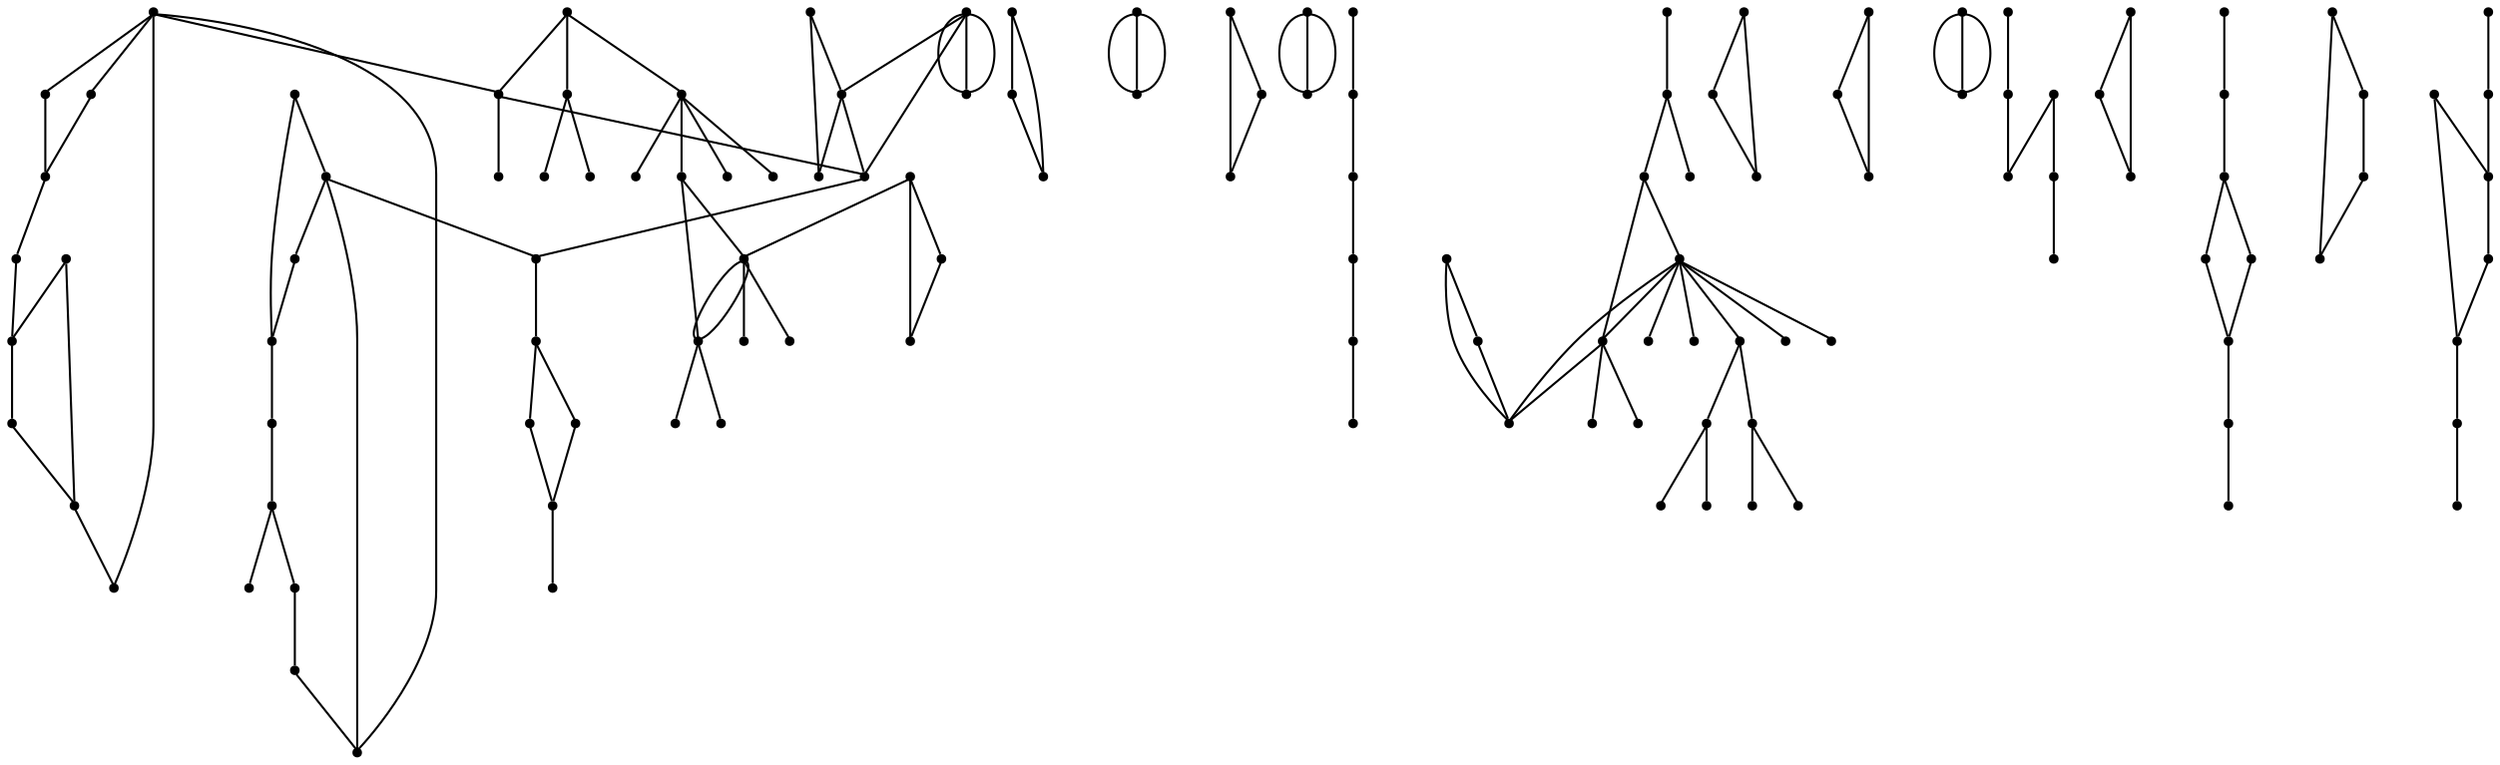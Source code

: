 graph {
  node [shape=point,comment="{\"directed\":false,\"doi\":\"10.1007/11618058_37\",\"figure\":\"?\"}"]

  v0 [pos="1455.0831577034883,1102.9082309077853"]
  v1 [pos="1514.7192405523256,1148.408564568676"]
  v2 [pos="1346.1254360465116,964.5324855113902"]
  v3 [pos="1405.9489825581395,1010.2826833682293"]
  v4 [pos="1338.4365007267443,1180.408729364604"]
  v5 [pos="1278.5503497456393,1134.6585315077646"]
  v6 [pos="1298.304015261628,879.6568924495022"]
  v7 [pos="1254.2958393895349,823.9690614589159"]
  v8 [pos="1011.7506881359011,928.5322047479578"]
  v9 [pos="967.4924600290697,872.9068398063586"]
  v10 [pos="1007.1248251271803,1043.407904622021"]
  v11 [pos="1066.8859738372093,1089.158197846874"]
  v12 [pos="983.9955418786337,749.406152139401"]
  v13 [pos="729.2606581577036,970.4699708882947"]
  v14 [pos="620.5529410428778,1030.1578542677098"]
  v15 [pos="665.1237304687501,741.093589959456"]
  v16 [pos="601.2368391170057,692.2807437099876"]
  v17 [pos="485.4652934229651,1136.471032397866"]
  v18 [pos="438.3315361555232,1077.095669999414"]
  v19 [pos="344.31405795784883,924.1571971185167"]
  v20 [pos="329.18622365552324,831.9691344472358"]
  v21 [pos="265.17432605832124,783.2188178254302"]
  v22 [pos="301.6811137354651,961.3449050207865"]
  v23 [pos="280.42716660610466,675.2181980604984"]
  v24 [pos="344.4390761264535,723.9684511036281"]
  v25 [pos="1490.4646984011629,1108.5332906717406"]
  v26 [pos="1462.2730377906978,1019.5327449123874"]
  v27 [pos="1486.341070130814,953.6513766179032"]
  v28 [pos="1475.461977652616,554.0924282498918"]
  v29 [pos="1431.078683684593,563.7799746623248"]
  v30 [pos="1449.1618368459303,953.6513766179032"]
  v31 [pos="1371.317582667151,542.6548787856818"]
  v32 [pos="1421.3893940770347,515.5297043257954"]
  v33 [pos="1371.317582667151,488.6545212192091"]
  v34 [pos="1394.5719158793606,450.02929945678784"]
  v35 [pos="1365.9416106468022,998.7826678550324"]
  v36 [pos="1291.3027434593023,843.7817027307335"]
  v37 [pos="1276.1759265988371,1024.8463327435306"]
  v38 [pos="1304.4358194040697,957.7142447384363"]
  v39 [pos="1268.408203125,957.7142447384363"]
  v40 [pos="1212.413004178779,1104.5343191204006"]
  v41 [pos="1138.0252543604652,1024.8463327435306"]
  v42 [pos="1179.1568359374999,501.7796394755462"]
  v43 [pos="1148.4011264534884,547.9048879410111"]
  v44 [pos="1175.157113008721,849.4077797535019"]
  v45 [pos="1192.8233375726745,794.2632603370829"]
  v46 [pos="1156.754769258721,794.2632603370829"]
  v47 [pos="1104.0178642805233,557.6549321917694"]
  v48 [pos="1138.025254360465,939.7208119070184"]
  v49 [pos="1178.092051235465,959.0267629219375"]
  v50 [pos="1100.8297420058138,849.4077797535019"]
  v51 [pos="1097.0936319040698,959.0267629219375"]
  v52 [pos="1061.1030250726744,959.0267629219375"]
  v53 [pos="1044.2567473655522,536.4048406384763"]
  v54 [pos="1118.3476108284883,794.2632603370829"]
  v55 [pos="1094.3910837572673,509.40466185523997"]
  v56 [pos="1081.1699037063954,794.2632603370829"]
  v57 [pos="1044.2567473655522,482.4670126996664"]
  v58 [pos="1044.2567314680232,1123.408411979854"]
  v59 [pos="1067.5110805777615,443.90425698623244"]
  v60 [pos="1098.204265079942,440.1542277400415"]
  v61 [pos="1011.5006359011628,1130.5334198636099"]
  v62 [pos="1028.2537699854652,805.0314852916623"]
  v63 [pos="983.9955418786336,789.3438602959857"]
  v64 [pos="984.4956304505813,1046.2829323423239"]
  v65 [pos="967.2424236918605,1074.9080549220107"]
  v66 [pos="754.3278343023256,447.90424579638534"]
  v67 [pos="783.8958393895349,496.6545942075288"]
  v68 [pos="735.1992437318313,482.77943831261587"]
  v69 [pos="710.5696947674419,441.02922926592964"]
  v70 [pos="721.6342319222383,932.3447636218116"]
  v71 [pos="682.0018509265988,911.0320788621797"]
  v72 [pos="667.8742255632267,1089.720678391799"]
  v73 [pos="620.5529410428778,1072.9081876742857"]
  v74 [pos="639.2439203306685,698.468315808206"]
  v75 [pos="626.0539630268895,909.9696156106543"]
  v76 [pos="606.3648891715115,855.2707509223526"]
  v77 [pos="646.1681050145348,855.2707509223526"]
  v78 [pos="523.784928006904,750.9686616762024"]
  v79 [pos="585.4214048873546,482.02949604205355"]
  v80 [pos="559.9166333575581,519.9672097935616"]
  v81 [pos="560.7918241279069,1339.6597064416937"]
  v82 [pos="529.9735737645349,1385.7850184858346"]
  v83 [pos="523.4098655523255,528.0297806202063"]
  v84 [pos="558.416351744186,437.52922316237687"]
  v85 [pos="552.2902230196221,1063.2205776831765"]
  v86 [pos="572.2662472747093,991.5590176557514"]
  v87 [pos="555.2386900436047,1127.893823979846"]
  v88 [pos="518.1588799055232,983.7210702907569"]
  v89 [pos="541.0381268168604,469.3419262326672"]
  v90 [pos="518.6589764262355,431.34165106415844"]
  v91 [pos="485.65284452216565,1395.472564898268"]
  v92 [pos="528.0357206122819,1285.596851036896"]
  v93 [pos="542.5988826308139,691.9862154942799"]
  v94 [pos="509.8129474018896,690.631544648714"]
  v95 [pos="472.7129315043605,909.9696156106543"]
  v96 [pos="506.90679165152613,1324.15960675033"]
  v97 [pos="479.77674418604647,1278.034294706189"]
  v98 [pos="493.4667980105378,434.4666701377612"]
  v99 [pos="425.89171965843025,1374.409903281274"]
  v100 [pos="476.0260481013808,1347.2848241894012"]
  v101 [pos="542.5988826308139,838.2039455015838"]
  v102 [pos="472.7129315043605,824.7190673081541"]
  v103 [pos="508.50146484375,838.2039455015838"]
  v104 [pos="425.89171965843025,1320.284613616827"]
  v105 [pos="474.2132131177325,466.15440932073966"]
  v106 [pos="421.64094295058135,750.9686616762024"]
  v107 [pos="435.9956645167151,838.2039455015838"]
  v108 [pos="400.66346974927325,838.2039455015838"]
  v109 [pos="449.20856195494184,1281.846853580043"]
  v110 [pos="440.3423351199128,690.631544648714"]
  v111 [pos="401.93517668968025,691.9862154942799"]
  v112 [pos="408.20091751453486,972.9700115786472"]
  v113 [pos="383.8838980741279,1009.595238935992"]
  v114 [pos="393.8857648982558,476.46696590576107"]
  v115 [pos="365.38046988553776,519.0297104293481"]
  v116 [pos="348.81487100290695,1017.2202613156859"]
  v117 [pos="324.49785951126455,528.0297806202063"]
  v118 [pos="363.6926451217297,426.59165640476726"]
  v119 [pos="344.12650685864827,462.2168547702356"]
  v120 [pos="319.12185569585756,419.5916124083235"]
  v121 [pos="269.3000965207122,508.5296603293516"]
  v122 [pos="315.62121184593025,483.52950774052965"]
  v123 [pos="319.9344976380814,927.2822161921194"]
  v124 [pos="269.48762774800144,457.90431318978176"]
  v125 [pos="301.6811137354651,711.7183661625172"]
  v126 [pos="290.80409588481103,423.1541163502013"]

  v0 -- v1 [id="-1",pos="1455.0831577034883,1102.9082309077853 1465.59765625,1126.1876266357053 1494.394694767442,1139.4002927286379 1514.7192405523256,1148.408564568676"]
  v91 -- v126 [id="-2",pos="485.65284452216565,1395.472564898268 240.34469476744187,1393.418465040074 240.34469476744187,1393.418465040074 240.34469476744187,1393.418465040074 240.34469476744187,419.6083018107247 240.34469476744187,419.6083018107247 240.34469476744187,419.6083018107247 290.80409588481103,423.1541163502013 290.80409588481103,423.1541163502013 290.80409588481103,423.1541163502013"]
  v91 -- v26 [id="-3",pos="485.65284452216565,1395.472564898268 1479.2418059593024,1393.418465040074 1479.2418059593024,1393.418465040074 1479.2418059593024,1393.418465040074 1462.2730377906978,1019.5327449123874 1462.2730377906978,1019.5327449123874 1462.2730377906978,1019.5327449123874"]
  v120 -- v28 [id="-6",pos="319.12185569585756,419.5916124083235 1479.2418059593024,419.6083018107247 1479.2418059593024,419.6083018107247 1479.2418059593024,419.6083018107247 1475.461977652616,554.0924282498918 1475.461977652616,554.0924282498918 1475.461977652616,554.0924282498918"]
  v21 -- v25 [id="-8",pos="265.17432605832124,783.2188178254302 267.7539743822674,1194.929653869758 267.7539743822674,1194.929653869758 267.7539743822674,1194.929653869758 1488.4310864825582,1194.929653869758 1488.4310864825582,1194.929653869758 1488.4310864825582,1194.929653869758 1490.4646984011629,1108.5332906717406 1490.4646984011629,1108.5332906717406 1490.4646984011629,1108.5332906717406"]
  v2 -- v3 [id="-14",pos="1346.1254360465116,964.5324855113902 1375.839316860465,963.1740635239513 1403.5194585755814,972.5116093260293 1405.9489825581395,1010.2826833682293"]
  v4 -- v5 [id="-15",pos="1338.4365007267443,1180.408729364604 1309.0976744186046,1180.462961975073 1281.6926235465116,1171.2420194644376 1278.5503497456393,1134.6585315077646"]
  v4 -- v5 [id="-16",pos="1338.4365007267443,1180.408729364604 1337.1570675872092,1177.0045363255024 1335.5400981104651,1175.8046795555433 1333.4063953488371,1174.5796456299618 1325.6841388081396,1169.8003094116825 1318.6285610465115,1164.8129437661403 1311.3314680232559,1159.400363936755 1301.0045603197675,1151.7711771537952 1291.3360646802325,1143.4250772223586 1278.5503497456393,1134.6585315077646"]
  v124 -- v126 [id="-17",pos="269.48762774800144,457.90431318978176 290.80409588481103,423.1541163502013 290.80409588481103,423.1541163502013 290.80409588481103,423.1541163502013"]
  v6 -- v7 [id="-18",pos="1298.304015261628,879.6568924495022 1285.8099563953488,871.181823174177 1276.6124091569768,865.8443933396037 1267.9983648255813,856.2984366382077 1262.7515443313953,850.5108697788722 1258.8925145348837,844.15249356808 1256.1795058139535,836.8483209758807 1255.237609011628,834.2816498332753 1254.6249818313954,831.9858238496369 1253.8832667151162,829.3816412883012 1253.8124273255814,828.1899225888463 1253.4456395348836,828.0899769104669 1254.2958393895349,823.9690614589159"]
  v5 -- v4 [id="-19",pos="1278.5503497456393,1134.6585315077646 1309.1893713662791,1133.3000459416498 1335.5442950581396,1144.0501827629603 1338.4365007267443,1180.408729364604"]
  v95 -- v71 [id="-20",pos="472.7129315043605,909.9696156106543 279.076925872093,892.8903805587639 279.076925872093,892.8903805587639 279.076925872093,892.8903805587639 279.076925872093,1154.1502912027497 279.076925872093,1154.1502912027497 279.076925872093,1154.1502912027497 682.3602925145349,1154.1502912027497 682.3602925145349,1154.1502912027497 682.3602925145349,1154.1502912027497 682.0018509265988,911.0320788621797 682.0018509265988,911.0320788621797 682.0018509265988,911.0320788621797"]
  v75 -- v71 [id="-21",pos="626.0539630268895,909.9696156106543 682.3602925145349,892.8903805587639 682.3602925145349,892.8903805587639 682.3602925145349,892.8903805587639 682.0018509265988,911.0320788621797 682.0018509265988,911.0320788621797 682.0018509265988,911.0320788621797"]
  v95 -- v75 [id="-23",pos="472.7129315043605,909.9696156106543 626.0539630268895,909.9696156106543 626.0539630268895,909.9696156106543 626.0539630268895,909.9696156106543"]
  v126 -- v120 [id="-24",pos="290.80409588481103,423.1541163502013 319.12185569585756,419.5916124083235 319.12185569585756,419.5916124083235 319.12185569585756,419.5916124083235"]
  v22 -- v123 [id="-29",pos="301.6811137354651,961.3449050207865 319.9344976380814,927.2822161921194 319.9344976380814,927.2822161921194 319.9344976380814,927.2822161921194"]
  v125 -- v24 [id="-30",pos="301.6811137354651,711.7183661625172 344.4390761264535,723.9684511036281 344.4390761264535,723.9684511036281 344.4390761264535,723.9684511036281"]
  v125 -- v23 [id="-32",pos="301.6811137354651,711.7183661625172 280.42716660610466,675.2181980604984 280.42716660610466,675.2181980604984 280.42716660610466,675.2181980604984"]
  v122 -- v124 [id="-33",pos="315.62121184593025,483.52950774052965 269.48762774800144,457.90431318978176 269.48762774800144,457.90431318978176 269.48762774800144,457.90431318978176"]
  v120 -- v118 [id="-34",pos="319.12185569585756,419.5916124083235 363.6926451217297,426.59165640476726 363.6926451217297,426.59165640476726 363.6926451217297,426.59165640476726"]
  v123 -- v19 [id="-35",pos="319.9344976380814,927.2822161921194 344.31405795784883,924.1571971185167 344.31405795784883,924.1571971185167 344.31405795784883,924.1571971185167"]
  v117 -- v122 [id="-36",pos="324.49785951126455,528.0297806202063 315.62121184593025,483.52950774052965 315.62121184593025,483.52950774052965 315.62121184593025,483.52950774052965"]
  v117 -- v121 [id="-37",pos="324.49785951126455,528.0297806202063 269.3000965207122,508.5296603293516 269.3000965207122,508.5296603293516 269.3000965207122,508.5296603293516"]
  v119 -- v114 [id="-42",pos="344.12650685864827,462.2168547702356 393.8857648982558,476.46696590576107 393.8857648982558,476.46696590576107 393.8857648982558,476.46696590576107"]
  v119 -- v120 [id="-43",pos="344.12650685864827,462.2168547702356 319.12185569585756,419.5916124083235 319.12185569585756,419.5916124083235 319.12185569585756,419.5916124083235"]
  v115 -- v117 [id="-45",pos="365.38046988553776,519.0297104293481 324.49785951126455,528.0297806202063 324.49785951126455,528.0297806202063 324.49785951126455,528.0297806202063"]
  v118 -- v114 [id="-47",pos="363.6926451217297,426.59165640476726 393.8857648982558,476.46696590576107 393.8857648982558,476.46696590576107 393.8857648982558,476.46696590576107"]
  v114 -- v115 [id="-48",pos="393.8857648982558,476.46696590576107 365.38046988553776,519.0297104293481 365.38046988553776,519.0297104293481 365.38046988553776,519.0297104293481"]
  v8 -- v9 [id="-49",pos="1011.7506881359011,928.5322047479578 975.2726305365284,928.9717505654064 963.6584675810182,906.2001600651884 967.4924600290697,872.9068398063586"]
  v112 -- v19 [id="-50",pos="408.20091751453486,972.9700115786472 408.99274164244184,968.05334542061 408.99274164244184,968.05334542061 408.99274164244184,968.05334542061 407.6216433502907,965.5407161524463 406.1047011264535,962.6616193968916 404.47940134447674,960.3407434149825 399.3576308139535,952.3073234111984 392.1562727107558,945.4156492676793 384.3715070857558,939.9906080178345 371.24822401889537,930.9947340195802 357.8915652252907,926.7780690822534 344.31405795784883,924.1571971185167"]
  v112 -- v113 [id="-53",pos="408.20091751453486,972.9700115786472 383.8838980741279,1009.595238935992 383.8838980741279,1009.595238935992 383.8838980741279,1009.595238935992"]
  v106 -- v111 [id="-54",pos="421.64094295058135,750.9686616762024 401.93517668968025,691.9862154942799 401.93517668968025,691.9862154942799 401.93517668968025,691.9862154942799"]
  v99 -- v104 [id="-55",pos="425.89171965843025,1374.409903281274 425.89171965843025,1320.284613616827 425.89171965843025,1320.284613616827 425.89171965843025,1320.284613616827"]
  v104 -- v109 [id="-56",pos="425.89171965843025,1320.284613616827 449.20856195494184,1281.846853580043 449.20856195494184,1281.846853580043 449.20856195494184,1281.846853580043"]
  v106 -- v110 [id="-57",pos="421.64094295058135,750.9686616762024 440.3423351199128,690.631544648714 440.3423351199128,690.631544648714 440.3423351199128,690.631544648714"]
  v8 -- v9 [id="-65",pos="1011.7506881359011,928.5322047479578 1012.5842114825581,924.5196273599936 1013.1759811046511,921.6447267970425 1013.1759811046511,919.3112622373224 1013.2968023255813,910.3279768168791 1007.7916151889535,902.186218749508 1001.9322311046511,895.844500151779 994.810074491279,888.2319709818826 986.5085119912791,882.4569927003582 977.5610010901163,877.2193813868126 974.7938135901163,875.598506625614 972.0391533430233,874.0152704404974 967.4924600290697,872.9068398063586"]
  v109 -- v97 [id="-66",pos="449.20856195494184,1281.846853580043 479.77674418604647,1278.034294706189 479.77674418604647,1278.034294706189 479.77674418604647,1278.034294706189"]
  v8 -- v9 [id="-67",pos="1011.7506881359011,928.5322047479578 1000.9153615552325,921.9863986008662 991.3594204215116,913.3320692490839 983.4704305959302,903.2320879666461 978.0694040697674,896.4153095032358 972.7267532703488,888.3485742733252 969.601171875,880.1736281371793 968.8677234738371,878.2402006056799 967.7508266715116,875.3569076575214 967.4924600290697,872.9068398063586"]
  v102 -- v106 [id="-69",pos="472.7129315043605,824.7190673081541 421.64094295058135,750.9686616762024 421.64094295058135,750.9686616762024 421.64094295058135,750.9686616762024"]
  v95 -- v102 [id="-70",pos="472.7129315043605,909.9696156106543 472.7129315043605,824.7190673081541 472.7129315043605,824.7190673081541 472.7129315043605,824.7190673081541"]
  v105 -- v98 [id="-71",pos="474.2132131177325,466.15440932073966 493.4667980105378,434.4666701377612 493.4667980105378,434.4666701377612 493.4667980105378,434.4666701377612"]
  v100 -- v104 [id="-72",pos="476.0260481013808,1347.2848241894012 425.89171965843025,1320.284613616827 425.89171965843025,1320.284613616827 425.89171965843025,1320.284613616827"]
  v95 -- v103 [id="-73",pos="472.7129315043605,909.9696156106543 508.50146484375,838.2039455015838 508.50146484375,838.2039455015838 508.50146484375,838.2039455015838"]
  v102 -- v78 [id="-74",pos="472.7129315043605,824.7190673081541 523.784928006904,750.9686616762024 523.784928006904,750.9686616762024 523.784928006904,750.9686616762024"]
  v97 -- v92 [id="-75",pos="479.77674418604647,1278.034294706189 528.0357206122819,1285.596851036896 528.0357206122819,1285.596851036896 528.0357206122819,1285.596851036896"]
  v95 -- v101 [id="-76",pos="472.7129315043605,909.9696156106543 542.5988826308139,838.2039455015838 542.5988826308139,838.2039455015838 542.5988826308139,838.2039455015838"]
  v91 -- v100 [id="-77",pos="485.65284452216565,1395.472564898268 476.0260481013808,1347.2848241894012 476.0260481013808,1347.2848241894012 476.0260481013808,1347.2848241894012"]
  v91 -- v99 [id="-84",pos="485.65284452216565,1395.472564898268 425.89171965843025,1374.409903281274 425.89171965843025,1374.409903281274 425.89171965843025,1374.409903281274"]
  v98 -- v90 [id="-85",pos="493.4667980105378,434.4666701377612 518.6589764262355,431.34165106415844 518.6589764262355,431.34165106415844 518.6589764262355,431.34165106415844"]
  v10 -- v11 [id="-86",pos="1007.1248251271803,1043.407904622021 1033.7089752906977,1047.9413503115902 1056.8716115552324,1060.995578344395 1066.8859738372093,1089.158197846874"]
  v96 -- v81 [id="-87",pos="506.90679165152613,1324.15960675033 560.7918241279069,1339.6597064416937 560.7918241279069,1339.6597064416937 560.7918241279069,1339.6597064416937"]
  v88 -- v95 [id="-89",pos="518.1588799055232,983.7210702907569 472.7129315043605,909.9696156106543 472.7129315043605,909.9696156106543 472.7129315043605,909.9696156106543"]
  v78 -- v94 [id="-90",pos="523.784928006904,750.9686616762024 509.8129474018896,690.631544648714 509.8129474018896,690.631544648714 509.8129474018896,690.631544648714"]
  v90 -- v84 [id="-91",pos="518.6589764262355,431.34165106415844 558.416351744186,437.52922316237687 558.416351744186,437.52922316237687 558.416351744186,437.52922316237687"]
  v88 -- v75 [id="-92",pos="518.1588799055232,983.7210702907569 626.0539630268895,909.9696156106543 626.0539630268895,909.9696156106543 626.0539630268895,909.9696156106543"]
  v78 -- v93 [id="-93",pos="523.784928006904,750.9686616762024 542.5988826308139,691.9862154942799 542.5988826308139,691.9862154942799 542.5988826308139,691.9862154942799"]
  v92 -- v81 [id="-94",pos="528.0357206122819,1285.596851036896 560.7918241279069,1339.6597064416937 560.7918241279069,1339.6597064416937 560.7918241279069,1339.6597064416937"]
  v82 -- v91 [id="-95",pos="529.9735737645349,1385.7850184858346 485.65284452216565,1395.472564898268 485.65284452216565,1395.472564898268 485.65284452216565,1395.472564898268"]
  v89 -- v79 [id="-96",pos="541.0381268168604,469.3419262326672 585.4214048873546,482.02949604205355 585.4214048873546,482.02949604205355 585.4214048873546,482.02949604205355"]
  v96 -- v97 [id="-97",pos="506.90679165152613,1324.15960675033 479.77674418604647,1278.034294706189 479.77674418604647,1278.034294706189 479.77674418604647,1278.034294706189"]
  v89 -- v90 [id="-98",pos="541.0381268168604,469.3419262326672 518.6589764262355,431.34165106415844 518.6589764262355,431.34165106415844 518.6589764262355,431.34165106415844"]
  v85 -- v88 [id="-99",pos="552.2902230196221,1063.2205776831765 518.1588799055232,983.7210702907569 518.1588799055232,983.7210702907569 518.1588799055232,983.7210702907569"]
  v95 -- v108 [id="-101",pos="472.7129315043605,909.9696156106543 400.66346974927325,838.2039455015838 400.66346974927325,838.2039455015838 400.66346974927325,838.2039455015838"]
  v87 -- v85 [id="-102",pos="555.2386900436047,1127.893823979846 552.2902230196221,1063.2205776831765 552.2902230196221,1063.2205776831765 552.2902230196221,1063.2205776831765"]
  v85 -- v86 [id="-103",pos="552.2902230196221,1063.2205776831765 572.2662472747093,991.5590176557514 572.2662472747093,991.5590176557514 572.2662472747093,991.5590176557514"]
  v84 -- v79 [id="-104",pos="558.416351744186,437.52922316237687 585.4214048873546,482.02949604205355 585.4214048873546,482.02949604205355 585.4214048873546,482.02949604205355"]
  v80 -- v83 [id="-105",pos="559.9166333575581,519.9672097935616 523.4098655523255,528.0297806202063 523.4098655523255,528.0297806202063 523.4098655523255,528.0297806202063"]
  v81 -- v82 [id="-106",pos="560.7918241279069,1339.6597064416937 529.9735737645349,1385.7850184858346 529.9735737645349,1385.7850184858346 529.9735737645349,1385.7850184858346"]
  v95 -- v107 [id="-107",pos="472.7129315043605,909.9696156106543 435.9956645167151,838.2039455015838 435.9956645167151,838.2039455015838 435.9956645167151,838.2039455015838"]
  v13 -- v71 [id="-109",pos="729.2606581577036,970.4699708882947 716.1498546511627,961.7865225029897 705.5979015261628,955.7073838363718 696.7254269622093,945.7364672658362 691.4911337209302,940.0822884683581 686.7277252906977,932.2863983974145 684.1689226017442,924.9738334200077 683.1187318313954,922.2779704081486 682.5561500726744,919.6946416524798 681.785183502907,916.9321481883678 681.5392805232558,915.9488403882307 681.5392805232558,915.9488403882307 681.5392805232558,915.9488403882307 682.0018509265988,911.0320788621797 682.0018509265988,911.0320788621797 682.0018509265988,911.0320788621797"]
  v79 -- v80 [id="-110",pos="585.4214048873546,482.02949604205355 559.9166333575581,519.9672097935616 559.9166333575581,519.9672097935616 559.9166333575581,519.9672097935616"]
  v73 -- v14 [id="-118",pos="620.5529410428778,1072.9081876742857 620.5529410428778,1030.1578542677098 620.5529410428778,1030.1578542677098 620.5529410428778,1030.1578542677098"]
  v75 -- v77 [id="-121",pos="626.0539630268895,909.9696156106543 646.1681050145348,855.2707509223526 646.1681050145348,855.2707509223526 646.1681050145348,855.2707509223526"]
  v75 -- v76 [id="-122",pos="626.0539630268895,909.9696156106543 606.3648891715115,855.2707509223526 606.3648891715115,855.2707509223526 606.3648891715115,855.2707509223526"]
  v74 -- v15 [id="-124",pos="639.2439203306685,698.468315808206 665.1237304687501,741.093589959456 665.1237304687501,741.093589959456 665.1237304687501,741.093589959456"]
  v72 -- v73 [id="-126",pos="667.8742255632267,1089.720678391799 620.5529410428778,1072.9081876742857 620.5529410428778,1072.9081876742857 620.5529410428778,1072.9081876742857"]
  v16 -- v74 [id="-131",pos="601.2368391170057,692.2807437099876 639.2439203306685,698.468315808206 639.2439203306685,698.468315808206 639.2439203306685,698.468315808206"]
  v113 -- v116 [id="-133",pos="383.8838980741279,1009.595238935992 348.81487100290695,1017.2202613156859 348.81487100290695,1017.2202613156859 348.81487100290695,1017.2202613156859"]
  v69 -- v66 [id="-135",pos="710.5696947674419,441.02922926592964 754.3278343023256,447.90424579638534 754.3278343023256,447.90424579638534 754.3278343023256,447.90424579638534"]
  v70 -- v71 [id="-136",pos="721.6342319222383,932.3447636218116 682.0018509265988,911.0320788621797 682.0018509265988,911.0320788621797 682.0018509265988,911.0320788621797"]
  v13 -- v70 [id="-137",pos="729.2606581577036,970.4699708882947 721.6342319222383,932.3447636218116 721.6342319222383,932.3447636218116 721.6342319222383,932.3447636218116"]
  v68 -- v67 [id="-138",pos="735.1992437318313,482.77943831261587 783.8958393895349,496.6545942075288 783.8958393895349,496.6545942075288 783.8958393895349,496.6545942075288"]
  v68 -- v69 [id="-139",pos="735.1992437318313,482.77943831261587 710.5696947674419,441.02922926592964 710.5696947674419,441.02922926592964 710.5696947674419,441.02922926592964"]
  v66 -- v67 [id="-140",pos="754.3278343023256,447.90424579638534 783.8958393895349,496.6545942075288 783.8958393895349,496.6545942075288 783.8958393895349,496.6545942075288"]
  v15 -- v16 [id="-142",pos="665.1237304687501,741.093589959456 652.8380723110465,734.6726841210009 639.6189589389535,729.1852086115067 627.5417332848837,720.743486351646 619.8736555232558,715.3351027148643 612.626480741279,709.0975259881184 607.7630450581395,700.9683564985585 606.2752906976744,698.7058457410466 605.3459211482558,696.1599012467564 601.2368391170057,692.2807437099876"]
  v17 -- v18 [id="-143",pos="485.4652934229651,1136.471032397866 446.2069577309841,1136.8407395762517 434.16551406511985,1112.2485846856453 438.3315361555232,1077.095669999414"]
  v50 -- v44 [id="-144",pos="1100.8297420058138,849.4077797535019 946.209293241279,860.0692879007277 946.209293241279,860.0692879007277 946.209293241279,860.0692879007277 946.209293241279,1163.0129042964984 946.209293241279,1163.0129042964984 946.209293241279,1163.0129042964984 1536.2774345930231,1163.0129042964984 1536.2774345930231,1163.0129042964984 1536.2774345930231,1163.0129042964984 1536.2774345930231,860.0692879007277 1536.2774345930231,860.0692879007277 1536.2774345930231,860.0692879007277 1175.157113008721,849.4077797535019 1175.157113008721,849.4077797535019 1175.157113008721,849.4077797535019"]
  v65 -- v64 [id="-148",pos="967.2424236918605,1074.9080549220107 984.4956304505813,1046.2829323423239 984.4956304505813,1046.2829323423239 984.4956304505813,1046.2829323423239"]
  v64 -- v10 [id="-153",pos="984.4956304505813,1046.2829323423239 1007.1248251271803,1043.407904622021 1007.1248251271803,1043.407904622021 1007.1248251271803,1043.407904622021"]
  v62 -- v63 [id="-158",pos="1028.2537699854652,805.0314852916623 983.9955418786336,789.3438602959857 983.9955418786336,789.3438602959857 983.9955418786336,789.3438602959857"]
  v53 -- v57 [id="-160",pos="1044.2567473655522,536.4048406384763 1044.2567473655522,482.4670126996664 1044.2567473655522,482.4670126996664 1044.2567473655522,482.4670126996664"]
  v57 -- v59 [id="-161",pos="1044.2567473655522,482.4670126996664 1067.5110805777615,443.90425698623244 1067.5110805777615,443.90425698623244 1067.5110805777615,443.90425698623244"]
  v58 -- v61 [id="-162",pos="1044.2567314680232,1123.408411979854 1011.5006359011628,1130.5334198636099 1011.5006359011628,1130.5334198636099 1011.5006359011628,1130.5334198636099"]
  v59 -- v60 [id="-163",pos="1067.5110805777615,443.90425698623244 1098.204265079942,440.1542277400415 1098.204265079942,440.1542277400415 1098.204265079942,440.1542277400415"]
  v11 -- v58 [id="-164",pos="1066.8859738372093,1089.158197846874 1044.2567314680232,1123.408411979854 1044.2567314680232,1123.408411979854 1044.2567314680232,1123.408411979854"]
  v63 -- v12 [id="-166",pos="983.9955418786336,789.3438602959857 983.9955418786337,749.406152139401 983.9955418786337,749.406152139401 983.9955418786337,749.406152139401"]
  v50 -- v44 [id="-167",pos="1100.8297420058138,849.4077797535019 1175.157113008721,849.4077797535019 1175.157113008721,849.4077797535019 1175.157113008721,849.4077797535019"]
  v55 -- v57 [id="-169",pos="1094.3910837572673,509.40466185523997 1044.2567473655522,482.4670126996664 1044.2567473655522,482.4670126996664 1044.2567473655522,482.4670126996664"]
  v50 -- v56 [id="-170",pos="1100.8297420058138,849.4077797535019 1081.1699037063954,794.2632603370829 1081.1699037063954,794.2632603370829 1081.1699037063954,794.2632603370829"]
  v47 -- v55 [id="-171",pos="1104.0178642805233,557.6549321917694 1094.3910837572673,509.40466185523997 1094.3910837572673,509.40466185523997 1094.3910837572673,509.40466185523997"]
  v50 -- v54 [id="-172",pos="1100.8297420058138,849.4077797535019 1118.3476108284883,794.2632603370829 1118.3476108284883,794.2632603370829 1118.3476108284883,794.2632603370829"]
  v47 -- v53 [id="-173",pos="1104.0178642805233,557.6549321917694 1044.2567473655522,536.4048406384763 1044.2567473655522,536.4048406384763 1044.2567473655522,536.4048406384763"]
  v17 -- v18 [id="-177",pos="485.4652934229651,1136.471032397866 486.3446175508721,1131.7375364048485 486.8989007994186,1129.420983772895 486.8739098837209,1126.4958560560508 487.17812499999997,1117.1792912169913 481.08116824127904,1107.91257205977 474.9758493822674,1101.387365403642 464.64057957848837,1090.1580996813987 450.7046784156977,1082.3165601212204 438.3315361555232,1077.095669999414"]
  v17 -- v18 [id="-178",pos="485.4652934229651,1136.471032397866 473.77145257994187,1129.2292304866403 463.8904705668605,1120.3124483610982 455.28052779796514,1109.3499587625697 449.39192405523255,1101.9333790715314 443.920089934593,1093.5331101083013 440.50695403343025,1084.649897523589 439.5650890261628,1082.2705291599314 438.77329669331397,1079.962368913185 438.3315361555232,1077.095669999414"]
  v41 -- v51 [id="-179",pos="1138.0252543604652,1024.8463327435306 1097.0936319040698,959.0267629219375 1097.0936319040698,959.0267629219375 1097.0936319040698,959.0267629219375"]
  v41 -- v49 [id="-180",pos="1138.0252543604652,1024.8463327435306 1178.092051235465,959.0267629219375 1178.092051235465,959.0267629219375 1178.092051235465,959.0267629219375"]
  v48 -- v44 [id="-181",pos="1138.025254360465,939.7208119070184 1175.157113008721,849.4077797535019 1175.157113008721,849.4077797535019 1175.157113008721,849.4077797535019"]
  v43 -- v47 [id="-183",pos="1148.4011264534884,547.9048879410111 1104.0178642805233,557.6549321917694 1104.0178642805233,557.6549321917694 1104.0178642805233,557.6549321917694"]
  v44 -- v46 [id="-184",pos="1175.157113008721,849.4077797535019 1156.754769258721,794.2632603370829 1156.754769258721,794.2632603370829 1156.754769258721,794.2632603370829"]
  v44 -- v45 [id="-185",pos="1175.157113008721,849.4077797535019 1192.8233375726745,794.2632603370829 1192.8233375726745,794.2632603370829 1192.8233375726745,794.2632603370829"]
  v42 -- v43 [id="-186",pos="1179.1568359374999,501.7796394755462 1148.4011264534884,547.9048879410111 1148.4011264534884,547.9048879410111 1148.4011264534884,547.9048879410111"]
  v41 -- v48 [id="-187",pos="1138.0252543604652,1024.8463327435306 1138.025254360465,939.7208119070184 1138.025254360465,939.7208119070184 1138.025254360465,939.7208119070184"]
  v48 -- v50 [id="-188",pos="1138.025254360465,939.7208119070184 1100.8297420058138,849.4077797535019 1100.8297420058138,849.4077797535019 1100.8297420058138,849.4077797535019"]
  v41 -- v52 [id="-189",pos="1138.0252543604652,1024.8463327435306 1061.1030250726744,959.0267629219375 1061.1030250726744,959.0267629219375 1061.1030250726744,959.0267629219375"]
  v40 -- v41 [id="-190",pos="1212.413004178779,1104.5343191204006 1138.0252543604652,1024.8463327435306 1138.0252543604652,1024.8463327435306 1138.0252543604652,1024.8463327435306"]
  v40 -- v26 [id="-191",pos="1212.413004178779,1104.5343191204006 1462.2730377906978,1019.5327449123874 1462.2730377906978,1019.5327449123874 1462.2730377906978,1019.5327449123874"]
  v40 -- v37 [id="-192",pos="1212.413004178779,1104.5343191204006 1276.1759265988371,1024.8463327435306 1276.1759265988371,1024.8463327435306 1276.1759265988371,1024.8463327435306"]
  v20 -- v21 [id="-196",pos="329.18622365552324,831.9691344472358 297.6928688226744,832.010746690556 268.49161973110466,822.2398486341306 265.17432605832124,783.2188178254302"]
  v37 -- v39 [id="-198",pos="1276.1759265988371,1024.8463327435306 1268.408203125,957.7142447384363 1268.408203125,957.7142447384363 1268.408203125,957.7142447384363"]
  v37 -- v38 [id="-199",pos="1276.1759265988371,1024.8463327435306 1304.4358194040697,957.7142447384363 1304.4358194040697,957.7142447384363 1304.4358194040697,957.7142447384363"]
  v36 -- v7 [id="-200",pos="1291.3027434593023,843.7817027307335 1254.2958393895349,823.9690614589159 1254.2958393895349,823.9690614589159 1254.2958393895349,823.9690614589159"]
  v20 -- v21 [id="-201",pos="329.18622365552324,831.9691344472358 328.04853288517444,828.19411878145 325.8397619912791,827.0190576950583 323.72271984011627,825.6898818984938 315.6420376090116,820.6482200638064 307.8072583575581,815.2231788139616 300.17250181686046,809.5272924051498 289.124609375,801.3231000781295 278.7977016715116,792.5272445939855 265.17432605832124,783.2188178254302"]
  v6 -- v36 [id="-202",pos="1298.304015261628,879.6568924495022 1291.3027434593023,843.7817027307335 1291.3027434593023,843.7817027307335 1291.3027434593023,843.7817027307335"]
  v35 -- v3 [id="-206",pos="1365.9416106468022,998.7826678550324 1405.9489825581395,1010.2826833682293 1405.9489825581395,1010.2826833682293 1405.9489825581395,1010.2826833682293"]
  v35 -- v2 [id="-207",pos="1365.9416106468022,998.7826678550324 1346.1254360465116,964.5324855113902 1346.1254360465116,964.5324855113902 1346.1254360465116,964.5324855113902"]
  v31 -- v33 [id="-208",pos="1371.317582667151,542.6548787856818 1371.317582667151,488.6545212192091 1371.317582667151,488.6545212192091 1371.317582667151,488.6545212192091"]
  v33 -- v34 [id="-209",pos="1371.317582667151,488.6545212192091 1394.5719158793606,450.02929945678784 1394.5719158793606,450.02929945678784 1394.5719158793606,450.02929945678784"]
  v32 -- v33 [id="-210",pos="1421.3893940770347,515.5297043257954 1371.317582667151,488.6545212192091 1371.317582667151,488.6545212192091 1371.317582667151,488.6545212192091"]
  v29 -- v32 [id="-211",pos="1431.078683684593,563.7799746623248 1421.3893940770347,515.5297043257954 1421.3893940770347,515.5297043257954 1421.3893940770347,515.5297043257954"]
  v29 -- v31 [id="-212",pos="1431.078683684593,563.7799746623248 1371.317582667151,542.6548787856818 1371.317582667151,542.6548787856818 1371.317582667151,542.6548787856818"]
  v0 -- v25 [id="-213",pos="1455.0831577034883,1102.9082309077853 1490.4646984011629,1108.5332906717406 1490.4646984011629,1108.5332906717406 1490.4646984011629,1108.5332906717406"]
  v26 -- v30 [id="-214",pos="1462.2730377906978,1019.5327449123874 1449.1618368459303,953.6513766179032 1449.1618368459303,953.6513766179032 1449.1618368459303,953.6513766179032"]
  v26 -- v27 [id="-215",pos="1462.2730377906978,1019.5327449123874 1486.341070130814,953.6513766179032 1486.341070130814,953.6513766179032 1486.341070130814,953.6513766179032"]
  v23 -- v24 [id="-218",pos="280.42716660610466,675.2181980604984 312.2872456395349,673.8764654754606 341.79690679505813,683.4681988234424 344.4390761264535,723.9684511036281"]
  v27 -- v28 [id="-221",pos="1486.341070130814,953.6513766179032 1475.461977652616,554.0924282498918 1475.461977652616,554.0924282498918 1475.461977652616,554.0924282498918"]
  v21 -- v27 [id="-222",pos="265.17432605832124,783.2188178254302 267.7539743822674,648.7055405634026 267.7539743822674,648.7055405634026 267.7539743822674,648.7055405634026 1488.4310864825582,648.7055405634026 1488.4310864825582,648.7055405634026 1488.4310864825582,648.7055405634026 1486.341070130814,953.6513766179032 1486.341070130814,953.6513766179032 1486.341070130814,953.6513766179032"]
  v28 -- v29 [id="-225",pos="1475.461977652616,554.0924282498918 1431.078683684593,563.7799746623248 1431.078683684593,563.7799746623248 1431.078683684593,563.7799746623248"]
  v21 -- v20 [id="-226",pos="265.17432605832124,783.2188178254302 297.98875363372093,781.6396506755656 325.80644077034884,792.9981082670629 329.18622365552324,831.9691344472358"]
  v25 -- v27 [id="-227",pos="1490.4646984011629,1108.5332906717406 1486.341070130814,953.6513766179032 1486.341070130814,953.6513766179032 1486.341070130814,953.6513766179032"]
  v25 -- v1 [id="-237",pos="1490.4646984011629,1108.5332906717406 1514.7192405523256,1148.408564568676 1514.7192405523256,1148.408564568676 1514.7192405523256,1148.408564568676"]
  v12 -- v62 [id="-88",pos="983.9955418786337,749.406152139401 988.5963662790698,749.552001621718 991.609456758721,750.622793679775 994.7100472383721,752.006138508133 1002.8781976744186,755.3353722884498 1010.654632994186,760.6061716707702 1016.5432685319768,767.1854202013399 1025.3948855377907,776.4854545846878 1029.7832394622094,789.0188461052252 1028.2537699854652,805.0314852916623"]
  v14 -- v72 [id="-125",pos="620.5529410428778,1030.1578542677098 625.6997183866279,1030.3994850251406 628.6544331395348,1031.5578884984689 631.7258357558139,1032.791187651906 641.198410247093,1036.8828569125828 648.1830850290697,1041.6120931343207 655.2802507267442,1049.2037684985503 665.3196039244186,1060.2038966731607 669.1077943313953,1071.5539618794505 667.8742255632267,1089.720678391799"]
  v62 -- v50 [id="-254",pos="1028.2537699854652,805.0314852916623 1100.8297420058138,849.4077797535019 1100.8297420058138,849.4077797535019 1100.8297420058138,849.4077797535019"]
}